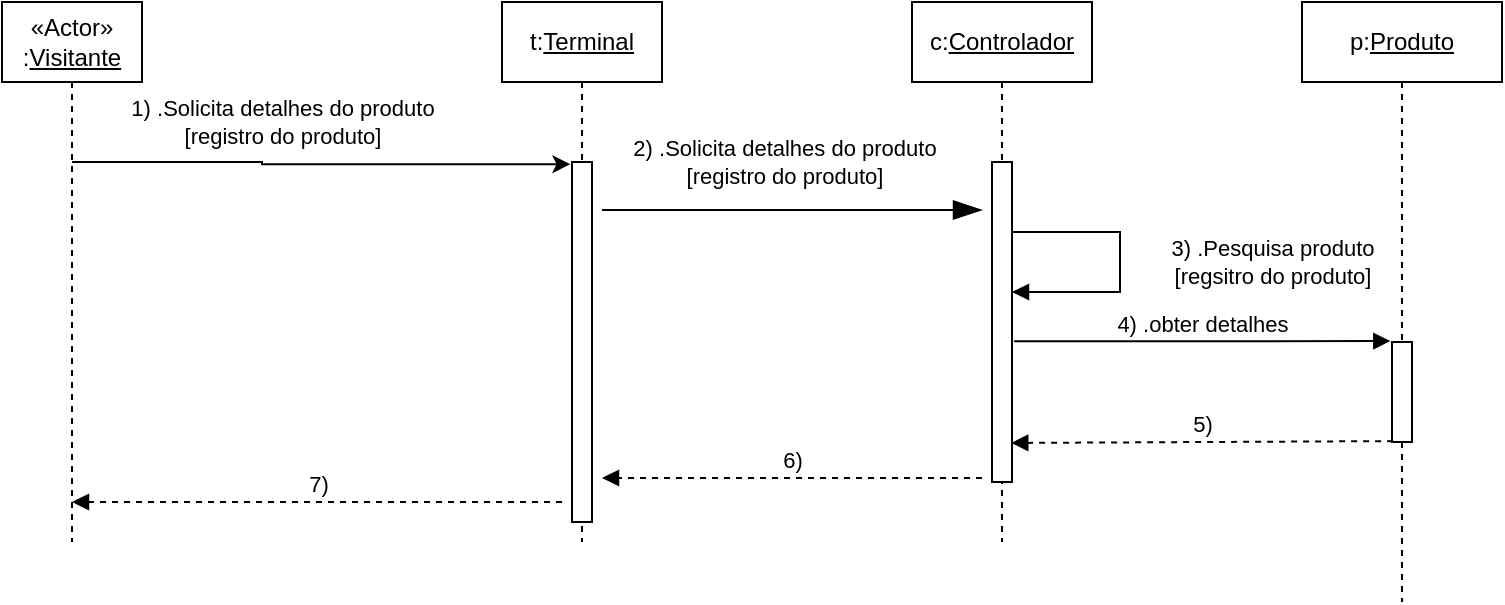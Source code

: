 <mxfile version="20.0.3" type="github">
  <diagram id="eE_6ue5iaBIaWCySbK9c" name="Page-1">
    <mxGraphModel dx="1085" dy="601" grid="1" gridSize="10" guides="1" tooltips="1" connect="1" arrows="1" fold="1" page="1" pageScale="1" pageWidth="1169" pageHeight="827" math="0" shadow="0">
      <root>
        <mxCell id="0" />
        <mxCell id="1" parent="0" />
        <mxCell id="sFC9SjDeFBoFBHvGQgBR-1" value="&lt;div&gt;1) .Solicita detalhes do produto&lt;/div&gt;&lt;div&gt;[registro do produto]&lt;br&gt;&lt;/div&gt;" style="edgeStyle=orthogonalEdgeStyle;rounded=0;orthogonalLoop=1;jettySize=auto;html=1;entryX=-0.08;entryY=0.006;entryDx=0;entryDy=0;entryPerimeter=0;" parent="1" source="sFC9SjDeFBoFBHvGQgBR-2" target="sFC9SjDeFBoFBHvGQgBR-6" edge="1">
          <mxGeometry x="-0.154" y="21" relative="1" as="geometry">
            <Array as="points">
              <mxPoint x="260" y="150" />
            </Array>
            <mxPoint as="offset" />
          </mxGeometry>
        </mxCell>
        <mxCell id="sFC9SjDeFBoFBHvGQgBR-2" value="&lt;div&gt;«Actor»&lt;/div&gt;&lt;div&gt;:&lt;u&gt;Visitante&lt;/u&gt;&lt;/div&gt;" style="shape=umlLifeline;perimeter=lifelinePerimeter;whiteSpace=wrap;html=1;container=1;collapsible=0;recursiveResize=0;outlineConnect=0;" parent="1" vertex="1">
          <mxGeometry x="130" y="70" width="70" height="270" as="geometry" />
        </mxCell>
        <mxCell id="sFC9SjDeFBoFBHvGQgBR-5" value="t:&lt;u&gt;Terminal&lt;/u&gt;" style="shape=umlLifeline;perimeter=lifelinePerimeter;whiteSpace=wrap;html=1;container=1;collapsible=0;recursiveResize=0;outlineConnect=0;" parent="1" vertex="1">
          <mxGeometry x="380" y="70" width="80" height="270" as="geometry" />
        </mxCell>
        <mxCell id="sFC9SjDeFBoFBHvGQgBR-6" value="" style="html=1;points=[];perimeter=orthogonalPerimeter;" parent="sFC9SjDeFBoFBHvGQgBR-5" vertex="1">
          <mxGeometry x="35" y="80" width="10" height="180" as="geometry" />
        </mxCell>
        <mxCell id="71_Q1x2PJ6GsmB_ZL4Tm-1" value="&lt;div&gt;c:&lt;u&gt;Controlador&lt;/u&gt;&lt;/div&gt;" style="shape=umlLifeline;perimeter=lifelinePerimeter;whiteSpace=wrap;html=1;container=1;collapsible=0;recursiveResize=0;outlineConnect=0;" vertex="1" parent="1">
          <mxGeometry x="585" y="70" width="90" height="270" as="geometry" />
        </mxCell>
        <mxCell id="71_Q1x2PJ6GsmB_ZL4Tm-2" value="" style="html=1;points=[];perimeter=orthogonalPerimeter;" vertex="1" parent="71_Q1x2PJ6GsmB_ZL4Tm-1">
          <mxGeometry x="40" y="80" width="10" height="160" as="geometry" />
        </mxCell>
        <mxCell id="71_Q1x2PJ6GsmB_ZL4Tm-5" value="&lt;div&gt;2) .Solicita detalhes do produto&lt;/div&gt;&lt;div&gt;[registro do produto]&lt;/div&gt;" style="endArrow=blockThin;endFill=1;endSize=12;html=1;rounded=0;" edge="1" parent="1">
          <mxGeometry x="-0.042" y="24" width="160" relative="1" as="geometry">
            <mxPoint x="430" y="174" as="sourcePoint" />
            <mxPoint x="620" y="174" as="targetPoint" />
            <mxPoint as="offset" />
          </mxGeometry>
        </mxCell>
        <mxCell id="71_Q1x2PJ6GsmB_ZL4Tm-3" value="&lt;div&gt;3) .Pesquisa produto&lt;/div&gt;&lt;div&gt;[regsitro do produto]&lt;br&gt;&lt;/div&gt;" style="edgeStyle=orthogonalEdgeStyle;rounded=0;orthogonalLoop=1;jettySize=auto;html=1;endArrow=block;endFill=1;" edge="1" parent="1">
          <mxGeometry y="76" relative="1" as="geometry">
            <mxPoint x="635" y="185" as="sourcePoint" />
            <mxPoint x="635" y="215" as="targetPoint" />
            <Array as="points">
              <mxPoint x="635" y="185" />
              <mxPoint x="689" y="185" />
              <mxPoint x="689" y="215" />
            </Array>
            <mxPoint as="offset" />
          </mxGeometry>
        </mxCell>
        <mxCell id="71_Q1x2PJ6GsmB_ZL4Tm-8" value="p:&lt;u&gt;Produto&lt;/u&gt;" style="shape=umlLifeline;perimeter=lifelinePerimeter;whiteSpace=wrap;html=1;container=1;collapsible=0;recursiveResize=0;outlineConnect=0;" vertex="1" parent="1">
          <mxGeometry x="780" y="70" width="100" height="300" as="geometry" />
        </mxCell>
        <mxCell id="71_Q1x2PJ6GsmB_ZL4Tm-11" value="" style="html=1;points=[];perimeter=orthogonalPerimeter;" vertex="1" parent="71_Q1x2PJ6GsmB_ZL4Tm-8">
          <mxGeometry x="45" y="170" width="10" height="50" as="geometry" />
        </mxCell>
        <mxCell id="71_Q1x2PJ6GsmB_ZL4Tm-9" value="4) .obter detalhes" style="html=1;verticalAlign=bottom;endArrow=block;rounded=0;entryX=-0.086;entryY=-0.009;entryDx=0;entryDy=0;entryPerimeter=0;exitX=1.105;exitY=0.56;exitDx=0;exitDy=0;exitPerimeter=0;" edge="1" parent="1" source="71_Q1x2PJ6GsmB_ZL4Tm-2" target="71_Q1x2PJ6GsmB_ZL4Tm-11">
          <mxGeometry width="80" relative="1" as="geometry">
            <mxPoint x="640" y="240" as="sourcePoint" />
            <mxPoint x="880" y="240" as="targetPoint" />
          </mxGeometry>
        </mxCell>
        <mxCell id="71_Q1x2PJ6GsmB_ZL4Tm-10" value="5)" style="html=1;verticalAlign=bottom;endArrow=block;rounded=0;dashed=1;exitX=0.057;exitY=0.991;exitDx=0;exitDy=0;exitPerimeter=0;entryX=0.962;entryY=0.878;entryDx=0;entryDy=0;entryPerimeter=0;" edge="1" parent="1" source="71_Q1x2PJ6GsmB_ZL4Tm-11" target="71_Q1x2PJ6GsmB_ZL4Tm-2">
          <mxGeometry width="80" relative="1" as="geometry">
            <mxPoint x="880" y="290" as="sourcePoint" />
            <mxPoint x="640" y="290" as="targetPoint" />
          </mxGeometry>
        </mxCell>
        <mxCell id="71_Q1x2PJ6GsmB_ZL4Tm-14" value="6)" style="html=1;verticalAlign=bottom;endArrow=block;rounded=0;dashed=1;" edge="1" parent="1">
          <mxGeometry width="80" relative="1" as="geometry">
            <mxPoint x="620" y="308" as="sourcePoint" />
            <mxPoint x="430" y="308" as="targetPoint" />
          </mxGeometry>
        </mxCell>
        <mxCell id="71_Q1x2PJ6GsmB_ZL4Tm-15" value="7)" style="html=1;verticalAlign=bottom;endArrow=block;rounded=0;dashed=1;" edge="1" parent="1">
          <mxGeometry width="80" relative="1" as="geometry">
            <mxPoint x="410" y="320" as="sourcePoint" />
            <mxPoint x="165" y="320" as="targetPoint" />
          </mxGeometry>
        </mxCell>
      </root>
    </mxGraphModel>
  </diagram>
</mxfile>
